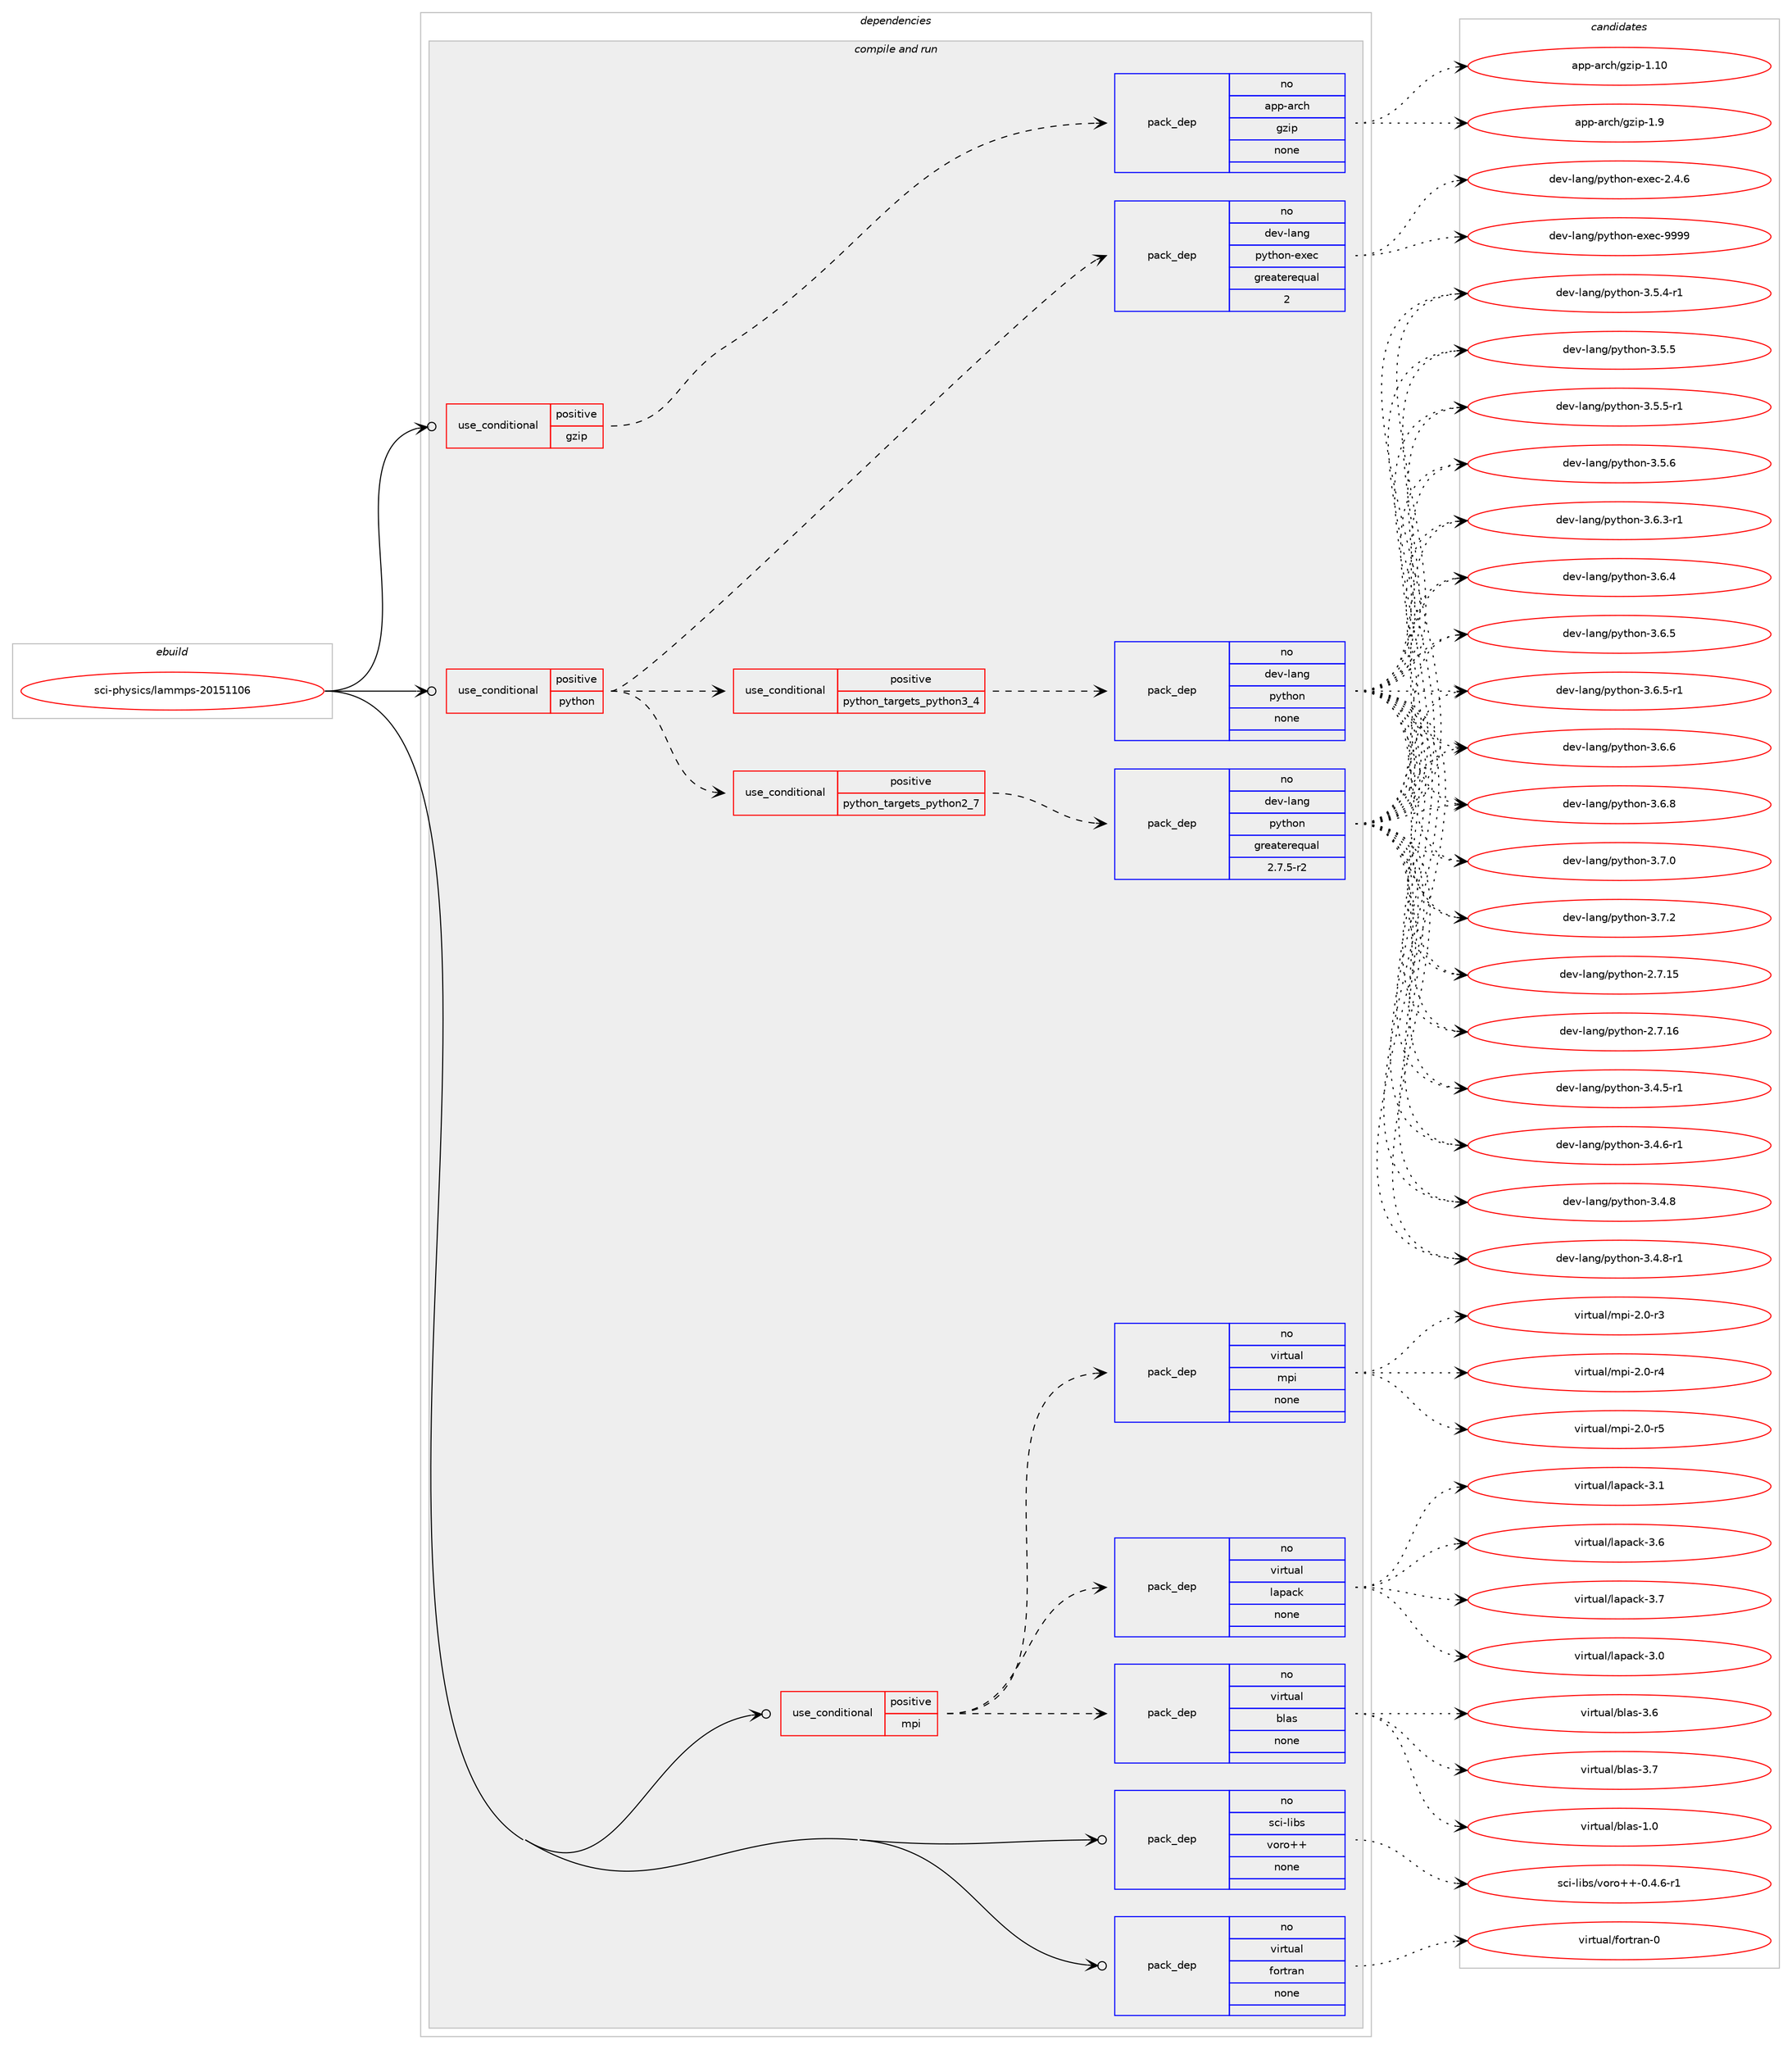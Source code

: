 digraph prolog {

# *************
# Graph options
# *************

newrank=true;
concentrate=true;
compound=true;
graph [rankdir=LR,fontname=Helvetica,fontsize=10,ranksep=1.5];#, ranksep=2.5, nodesep=0.2];
edge  [arrowhead=vee];
node  [fontname=Helvetica,fontsize=10];

# **********
# The ebuild
# **********

subgraph cluster_leftcol {
color=gray;
rank=same;
label=<<i>ebuild</i>>;
id [label="sci-physics/lammps-20151106", color=red, width=4, href="../sci-physics/lammps-20151106.svg"];
}

# ****************
# The dependencies
# ****************

subgraph cluster_midcol {
color=gray;
label=<<i>dependencies</i>>;
subgraph cluster_compile {
fillcolor="#eeeeee";
style=filled;
label=<<i>compile</i>>;
}
subgraph cluster_compileandrun {
fillcolor="#eeeeee";
style=filled;
label=<<i>compile and run</i>>;
subgraph cond454963 {
dependency1700283 [label=<<TABLE BORDER="0" CELLBORDER="1" CELLSPACING="0" CELLPADDING="4"><TR><TD ROWSPAN="3" CELLPADDING="10">use_conditional</TD></TR><TR><TD>positive</TD></TR><TR><TD>gzip</TD></TR></TABLE>>, shape=none, color=red];
subgraph pack1217438 {
dependency1700284 [label=<<TABLE BORDER="0" CELLBORDER="1" CELLSPACING="0" CELLPADDING="4" WIDTH="220"><TR><TD ROWSPAN="6" CELLPADDING="30">pack_dep</TD></TR><TR><TD WIDTH="110">no</TD></TR><TR><TD>app-arch</TD></TR><TR><TD>gzip</TD></TR><TR><TD>none</TD></TR><TR><TD></TD></TR></TABLE>>, shape=none, color=blue];
}
dependency1700283:e -> dependency1700284:w [weight=20,style="dashed",arrowhead="vee"];
}
id:e -> dependency1700283:w [weight=20,style="solid",arrowhead="odotvee"];
subgraph cond454964 {
dependency1700285 [label=<<TABLE BORDER="0" CELLBORDER="1" CELLSPACING="0" CELLPADDING="4"><TR><TD ROWSPAN="3" CELLPADDING="10">use_conditional</TD></TR><TR><TD>positive</TD></TR><TR><TD>mpi</TD></TR></TABLE>>, shape=none, color=red];
subgraph pack1217439 {
dependency1700286 [label=<<TABLE BORDER="0" CELLBORDER="1" CELLSPACING="0" CELLPADDING="4" WIDTH="220"><TR><TD ROWSPAN="6" CELLPADDING="30">pack_dep</TD></TR><TR><TD WIDTH="110">no</TD></TR><TR><TD>virtual</TD></TR><TR><TD>blas</TD></TR><TR><TD>none</TD></TR><TR><TD></TD></TR></TABLE>>, shape=none, color=blue];
}
dependency1700285:e -> dependency1700286:w [weight=20,style="dashed",arrowhead="vee"];
subgraph pack1217440 {
dependency1700287 [label=<<TABLE BORDER="0" CELLBORDER="1" CELLSPACING="0" CELLPADDING="4" WIDTH="220"><TR><TD ROWSPAN="6" CELLPADDING="30">pack_dep</TD></TR><TR><TD WIDTH="110">no</TD></TR><TR><TD>virtual</TD></TR><TR><TD>lapack</TD></TR><TR><TD>none</TD></TR><TR><TD></TD></TR></TABLE>>, shape=none, color=blue];
}
dependency1700285:e -> dependency1700287:w [weight=20,style="dashed",arrowhead="vee"];
subgraph pack1217441 {
dependency1700288 [label=<<TABLE BORDER="0" CELLBORDER="1" CELLSPACING="0" CELLPADDING="4" WIDTH="220"><TR><TD ROWSPAN="6" CELLPADDING="30">pack_dep</TD></TR><TR><TD WIDTH="110">no</TD></TR><TR><TD>virtual</TD></TR><TR><TD>mpi</TD></TR><TR><TD>none</TD></TR><TR><TD></TD></TR></TABLE>>, shape=none, color=blue];
}
dependency1700285:e -> dependency1700288:w [weight=20,style="dashed",arrowhead="vee"];
}
id:e -> dependency1700285:w [weight=20,style="solid",arrowhead="odotvee"];
subgraph cond454965 {
dependency1700289 [label=<<TABLE BORDER="0" CELLBORDER="1" CELLSPACING="0" CELLPADDING="4"><TR><TD ROWSPAN="3" CELLPADDING="10">use_conditional</TD></TR><TR><TD>positive</TD></TR><TR><TD>python</TD></TR></TABLE>>, shape=none, color=red];
subgraph cond454966 {
dependency1700290 [label=<<TABLE BORDER="0" CELLBORDER="1" CELLSPACING="0" CELLPADDING="4"><TR><TD ROWSPAN="3" CELLPADDING="10">use_conditional</TD></TR><TR><TD>positive</TD></TR><TR><TD>python_targets_python2_7</TD></TR></TABLE>>, shape=none, color=red];
subgraph pack1217442 {
dependency1700291 [label=<<TABLE BORDER="0" CELLBORDER="1" CELLSPACING="0" CELLPADDING="4" WIDTH="220"><TR><TD ROWSPAN="6" CELLPADDING="30">pack_dep</TD></TR><TR><TD WIDTH="110">no</TD></TR><TR><TD>dev-lang</TD></TR><TR><TD>python</TD></TR><TR><TD>greaterequal</TD></TR><TR><TD>2.7.5-r2</TD></TR></TABLE>>, shape=none, color=blue];
}
dependency1700290:e -> dependency1700291:w [weight=20,style="dashed",arrowhead="vee"];
}
dependency1700289:e -> dependency1700290:w [weight=20,style="dashed",arrowhead="vee"];
subgraph cond454967 {
dependency1700292 [label=<<TABLE BORDER="0" CELLBORDER="1" CELLSPACING="0" CELLPADDING="4"><TR><TD ROWSPAN="3" CELLPADDING="10">use_conditional</TD></TR><TR><TD>positive</TD></TR><TR><TD>python_targets_python3_4</TD></TR></TABLE>>, shape=none, color=red];
subgraph pack1217443 {
dependency1700293 [label=<<TABLE BORDER="0" CELLBORDER="1" CELLSPACING="0" CELLPADDING="4" WIDTH="220"><TR><TD ROWSPAN="6" CELLPADDING="30">pack_dep</TD></TR><TR><TD WIDTH="110">no</TD></TR><TR><TD>dev-lang</TD></TR><TR><TD>python</TD></TR><TR><TD>none</TD></TR><TR><TD></TD></TR></TABLE>>, shape=none, color=blue];
}
dependency1700292:e -> dependency1700293:w [weight=20,style="dashed",arrowhead="vee"];
}
dependency1700289:e -> dependency1700292:w [weight=20,style="dashed",arrowhead="vee"];
subgraph pack1217444 {
dependency1700294 [label=<<TABLE BORDER="0" CELLBORDER="1" CELLSPACING="0" CELLPADDING="4" WIDTH="220"><TR><TD ROWSPAN="6" CELLPADDING="30">pack_dep</TD></TR><TR><TD WIDTH="110">no</TD></TR><TR><TD>dev-lang</TD></TR><TR><TD>python-exec</TD></TR><TR><TD>greaterequal</TD></TR><TR><TD>2</TD></TR></TABLE>>, shape=none, color=blue];
}
dependency1700289:e -> dependency1700294:w [weight=20,style="dashed",arrowhead="vee"];
}
id:e -> dependency1700289:w [weight=20,style="solid",arrowhead="odotvee"];
subgraph pack1217445 {
dependency1700295 [label=<<TABLE BORDER="0" CELLBORDER="1" CELLSPACING="0" CELLPADDING="4" WIDTH="220"><TR><TD ROWSPAN="6" CELLPADDING="30">pack_dep</TD></TR><TR><TD WIDTH="110">no</TD></TR><TR><TD>sci-libs</TD></TR><TR><TD>voro++</TD></TR><TR><TD>none</TD></TR><TR><TD></TD></TR></TABLE>>, shape=none, color=blue];
}
id:e -> dependency1700295:w [weight=20,style="solid",arrowhead="odotvee"];
subgraph pack1217446 {
dependency1700296 [label=<<TABLE BORDER="0" CELLBORDER="1" CELLSPACING="0" CELLPADDING="4" WIDTH="220"><TR><TD ROWSPAN="6" CELLPADDING="30">pack_dep</TD></TR><TR><TD WIDTH="110">no</TD></TR><TR><TD>virtual</TD></TR><TR><TD>fortran</TD></TR><TR><TD>none</TD></TR><TR><TD></TD></TR></TABLE>>, shape=none, color=blue];
}
id:e -> dependency1700296:w [weight=20,style="solid",arrowhead="odotvee"];
}
subgraph cluster_run {
fillcolor="#eeeeee";
style=filled;
label=<<i>run</i>>;
}
}

# **************
# The candidates
# **************

subgraph cluster_choices {
rank=same;
color=gray;
label=<<i>candidates</i>>;

subgraph choice1217438 {
color=black;
nodesep=1;
choice97112112459711499104471031221051124549464948 [label="app-arch/gzip-1.10", color=red, width=4,href="../app-arch/gzip-1.10.svg"];
choice971121124597114991044710312210511245494657 [label="app-arch/gzip-1.9", color=red, width=4,href="../app-arch/gzip-1.9.svg"];
dependency1700284:e -> choice97112112459711499104471031221051124549464948:w [style=dotted,weight="100"];
dependency1700284:e -> choice971121124597114991044710312210511245494657:w [style=dotted,weight="100"];
}
subgraph choice1217439 {
color=black;
nodesep=1;
choice1181051141161179710847981089711545494648 [label="virtual/blas-1.0", color=red, width=4,href="../virtual/blas-1.0.svg"];
choice1181051141161179710847981089711545514654 [label="virtual/blas-3.6", color=red, width=4,href="../virtual/blas-3.6.svg"];
choice1181051141161179710847981089711545514655 [label="virtual/blas-3.7", color=red, width=4,href="../virtual/blas-3.7.svg"];
dependency1700286:e -> choice1181051141161179710847981089711545494648:w [style=dotted,weight="100"];
dependency1700286:e -> choice1181051141161179710847981089711545514654:w [style=dotted,weight="100"];
dependency1700286:e -> choice1181051141161179710847981089711545514655:w [style=dotted,weight="100"];
}
subgraph choice1217440 {
color=black;
nodesep=1;
choice118105114116117971084710897112979910745514648 [label="virtual/lapack-3.0", color=red, width=4,href="../virtual/lapack-3.0.svg"];
choice118105114116117971084710897112979910745514649 [label="virtual/lapack-3.1", color=red, width=4,href="../virtual/lapack-3.1.svg"];
choice118105114116117971084710897112979910745514654 [label="virtual/lapack-3.6", color=red, width=4,href="../virtual/lapack-3.6.svg"];
choice118105114116117971084710897112979910745514655 [label="virtual/lapack-3.7", color=red, width=4,href="../virtual/lapack-3.7.svg"];
dependency1700287:e -> choice118105114116117971084710897112979910745514648:w [style=dotted,weight="100"];
dependency1700287:e -> choice118105114116117971084710897112979910745514649:w [style=dotted,weight="100"];
dependency1700287:e -> choice118105114116117971084710897112979910745514654:w [style=dotted,weight="100"];
dependency1700287:e -> choice118105114116117971084710897112979910745514655:w [style=dotted,weight="100"];
}
subgraph choice1217441 {
color=black;
nodesep=1;
choice1181051141161179710847109112105455046484511451 [label="virtual/mpi-2.0-r3", color=red, width=4,href="../virtual/mpi-2.0-r3.svg"];
choice1181051141161179710847109112105455046484511452 [label="virtual/mpi-2.0-r4", color=red, width=4,href="../virtual/mpi-2.0-r4.svg"];
choice1181051141161179710847109112105455046484511453 [label="virtual/mpi-2.0-r5", color=red, width=4,href="../virtual/mpi-2.0-r5.svg"];
dependency1700288:e -> choice1181051141161179710847109112105455046484511451:w [style=dotted,weight="100"];
dependency1700288:e -> choice1181051141161179710847109112105455046484511452:w [style=dotted,weight="100"];
dependency1700288:e -> choice1181051141161179710847109112105455046484511453:w [style=dotted,weight="100"];
}
subgraph choice1217442 {
color=black;
nodesep=1;
choice10010111845108971101034711212111610411111045504655464953 [label="dev-lang/python-2.7.15", color=red, width=4,href="../dev-lang/python-2.7.15.svg"];
choice10010111845108971101034711212111610411111045504655464954 [label="dev-lang/python-2.7.16", color=red, width=4,href="../dev-lang/python-2.7.16.svg"];
choice1001011184510897110103471121211161041111104551465246534511449 [label="dev-lang/python-3.4.5-r1", color=red, width=4,href="../dev-lang/python-3.4.5-r1.svg"];
choice1001011184510897110103471121211161041111104551465246544511449 [label="dev-lang/python-3.4.6-r1", color=red, width=4,href="../dev-lang/python-3.4.6-r1.svg"];
choice100101118451089711010347112121116104111110455146524656 [label="dev-lang/python-3.4.8", color=red, width=4,href="../dev-lang/python-3.4.8.svg"];
choice1001011184510897110103471121211161041111104551465246564511449 [label="dev-lang/python-3.4.8-r1", color=red, width=4,href="../dev-lang/python-3.4.8-r1.svg"];
choice1001011184510897110103471121211161041111104551465346524511449 [label="dev-lang/python-3.5.4-r1", color=red, width=4,href="../dev-lang/python-3.5.4-r1.svg"];
choice100101118451089711010347112121116104111110455146534653 [label="dev-lang/python-3.5.5", color=red, width=4,href="../dev-lang/python-3.5.5.svg"];
choice1001011184510897110103471121211161041111104551465346534511449 [label="dev-lang/python-3.5.5-r1", color=red, width=4,href="../dev-lang/python-3.5.5-r1.svg"];
choice100101118451089711010347112121116104111110455146534654 [label="dev-lang/python-3.5.6", color=red, width=4,href="../dev-lang/python-3.5.6.svg"];
choice1001011184510897110103471121211161041111104551465446514511449 [label="dev-lang/python-3.6.3-r1", color=red, width=4,href="../dev-lang/python-3.6.3-r1.svg"];
choice100101118451089711010347112121116104111110455146544652 [label="dev-lang/python-3.6.4", color=red, width=4,href="../dev-lang/python-3.6.4.svg"];
choice100101118451089711010347112121116104111110455146544653 [label="dev-lang/python-3.6.5", color=red, width=4,href="../dev-lang/python-3.6.5.svg"];
choice1001011184510897110103471121211161041111104551465446534511449 [label="dev-lang/python-3.6.5-r1", color=red, width=4,href="../dev-lang/python-3.6.5-r1.svg"];
choice100101118451089711010347112121116104111110455146544654 [label="dev-lang/python-3.6.6", color=red, width=4,href="../dev-lang/python-3.6.6.svg"];
choice100101118451089711010347112121116104111110455146544656 [label="dev-lang/python-3.6.8", color=red, width=4,href="../dev-lang/python-3.6.8.svg"];
choice100101118451089711010347112121116104111110455146554648 [label="dev-lang/python-3.7.0", color=red, width=4,href="../dev-lang/python-3.7.0.svg"];
choice100101118451089711010347112121116104111110455146554650 [label="dev-lang/python-3.7.2", color=red, width=4,href="../dev-lang/python-3.7.2.svg"];
dependency1700291:e -> choice10010111845108971101034711212111610411111045504655464953:w [style=dotted,weight="100"];
dependency1700291:e -> choice10010111845108971101034711212111610411111045504655464954:w [style=dotted,weight="100"];
dependency1700291:e -> choice1001011184510897110103471121211161041111104551465246534511449:w [style=dotted,weight="100"];
dependency1700291:e -> choice1001011184510897110103471121211161041111104551465246544511449:w [style=dotted,weight="100"];
dependency1700291:e -> choice100101118451089711010347112121116104111110455146524656:w [style=dotted,weight="100"];
dependency1700291:e -> choice1001011184510897110103471121211161041111104551465246564511449:w [style=dotted,weight="100"];
dependency1700291:e -> choice1001011184510897110103471121211161041111104551465346524511449:w [style=dotted,weight="100"];
dependency1700291:e -> choice100101118451089711010347112121116104111110455146534653:w [style=dotted,weight="100"];
dependency1700291:e -> choice1001011184510897110103471121211161041111104551465346534511449:w [style=dotted,weight="100"];
dependency1700291:e -> choice100101118451089711010347112121116104111110455146534654:w [style=dotted,weight="100"];
dependency1700291:e -> choice1001011184510897110103471121211161041111104551465446514511449:w [style=dotted,weight="100"];
dependency1700291:e -> choice100101118451089711010347112121116104111110455146544652:w [style=dotted,weight="100"];
dependency1700291:e -> choice100101118451089711010347112121116104111110455146544653:w [style=dotted,weight="100"];
dependency1700291:e -> choice1001011184510897110103471121211161041111104551465446534511449:w [style=dotted,weight="100"];
dependency1700291:e -> choice100101118451089711010347112121116104111110455146544654:w [style=dotted,weight="100"];
dependency1700291:e -> choice100101118451089711010347112121116104111110455146544656:w [style=dotted,weight="100"];
dependency1700291:e -> choice100101118451089711010347112121116104111110455146554648:w [style=dotted,weight="100"];
dependency1700291:e -> choice100101118451089711010347112121116104111110455146554650:w [style=dotted,weight="100"];
}
subgraph choice1217443 {
color=black;
nodesep=1;
choice10010111845108971101034711212111610411111045504655464953 [label="dev-lang/python-2.7.15", color=red, width=4,href="../dev-lang/python-2.7.15.svg"];
choice10010111845108971101034711212111610411111045504655464954 [label="dev-lang/python-2.7.16", color=red, width=4,href="../dev-lang/python-2.7.16.svg"];
choice1001011184510897110103471121211161041111104551465246534511449 [label="dev-lang/python-3.4.5-r1", color=red, width=4,href="../dev-lang/python-3.4.5-r1.svg"];
choice1001011184510897110103471121211161041111104551465246544511449 [label="dev-lang/python-3.4.6-r1", color=red, width=4,href="../dev-lang/python-3.4.6-r1.svg"];
choice100101118451089711010347112121116104111110455146524656 [label="dev-lang/python-3.4.8", color=red, width=4,href="../dev-lang/python-3.4.8.svg"];
choice1001011184510897110103471121211161041111104551465246564511449 [label="dev-lang/python-3.4.8-r1", color=red, width=4,href="../dev-lang/python-3.4.8-r1.svg"];
choice1001011184510897110103471121211161041111104551465346524511449 [label="dev-lang/python-3.5.4-r1", color=red, width=4,href="../dev-lang/python-3.5.4-r1.svg"];
choice100101118451089711010347112121116104111110455146534653 [label="dev-lang/python-3.5.5", color=red, width=4,href="../dev-lang/python-3.5.5.svg"];
choice1001011184510897110103471121211161041111104551465346534511449 [label="dev-lang/python-3.5.5-r1", color=red, width=4,href="../dev-lang/python-3.5.5-r1.svg"];
choice100101118451089711010347112121116104111110455146534654 [label="dev-lang/python-3.5.6", color=red, width=4,href="../dev-lang/python-3.5.6.svg"];
choice1001011184510897110103471121211161041111104551465446514511449 [label="dev-lang/python-3.6.3-r1", color=red, width=4,href="../dev-lang/python-3.6.3-r1.svg"];
choice100101118451089711010347112121116104111110455146544652 [label="dev-lang/python-3.6.4", color=red, width=4,href="../dev-lang/python-3.6.4.svg"];
choice100101118451089711010347112121116104111110455146544653 [label="dev-lang/python-3.6.5", color=red, width=4,href="../dev-lang/python-3.6.5.svg"];
choice1001011184510897110103471121211161041111104551465446534511449 [label="dev-lang/python-3.6.5-r1", color=red, width=4,href="../dev-lang/python-3.6.5-r1.svg"];
choice100101118451089711010347112121116104111110455146544654 [label="dev-lang/python-3.6.6", color=red, width=4,href="../dev-lang/python-3.6.6.svg"];
choice100101118451089711010347112121116104111110455146544656 [label="dev-lang/python-3.6.8", color=red, width=4,href="../dev-lang/python-3.6.8.svg"];
choice100101118451089711010347112121116104111110455146554648 [label="dev-lang/python-3.7.0", color=red, width=4,href="../dev-lang/python-3.7.0.svg"];
choice100101118451089711010347112121116104111110455146554650 [label="dev-lang/python-3.7.2", color=red, width=4,href="../dev-lang/python-3.7.2.svg"];
dependency1700293:e -> choice10010111845108971101034711212111610411111045504655464953:w [style=dotted,weight="100"];
dependency1700293:e -> choice10010111845108971101034711212111610411111045504655464954:w [style=dotted,weight="100"];
dependency1700293:e -> choice1001011184510897110103471121211161041111104551465246534511449:w [style=dotted,weight="100"];
dependency1700293:e -> choice1001011184510897110103471121211161041111104551465246544511449:w [style=dotted,weight="100"];
dependency1700293:e -> choice100101118451089711010347112121116104111110455146524656:w [style=dotted,weight="100"];
dependency1700293:e -> choice1001011184510897110103471121211161041111104551465246564511449:w [style=dotted,weight="100"];
dependency1700293:e -> choice1001011184510897110103471121211161041111104551465346524511449:w [style=dotted,weight="100"];
dependency1700293:e -> choice100101118451089711010347112121116104111110455146534653:w [style=dotted,weight="100"];
dependency1700293:e -> choice1001011184510897110103471121211161041111104551465346534511449:w [style=dotted,weight="100"];
dependency1700293:e -> choice100101118451089711010347112121116104111110455146534654:w [style=dotted,weight="100"];
dependency1700293:e -> choice1001011184510897110103471121211161041111104551465446514511449:w [style=dotted,weight="100"];
dependency1700293:e -> choice100101118451089711010347112121116104111110455146544652:w [style=dotted,weight="100"];
dependency1700293:e -> choice100101118451089711010347112121116104111110455146544653:w [style=dotted,weight="100"];
dependency1700293:e -> choice1001011184510897110103471121211161041111104551465446534511449:w [style=dotted,weight="100"];
dependency1700293:e -> choice100101118451089711010347112121116104111110455146544654:w [style=dotted,weight="100"];
dependency1700293:e -> choice100101118451089711010347112121116104111110455146544656:w [style=dotted,weight="100"];
dependency1700293:e -> choice100101118451089711010347112121116104111110455146554648:w [style=dotted,weight="100"];
dependency1700293:e -> choice100101118451089711010347112121116104111110455146554650:w [style=dotted,weight="100"];
}
subgraph choice1217444 {
color=black;
nodesep=1;
choice1001011184510897110103471121211161041111104510112010199455046524654 [label="dev-lang/python-exec-2.4.6", color=red, width=4,href="../dev-lang/python-exec-2.4.6.svg"];
choice10010111845108971101034711212111610411111045101120101994557575757 [label="dev-lang/python-exec-9999", color=red, width=4,href="../dev-lang/python-exec-9999.svg"];
dependency1700294:e -> choice1001011184510897110103471121211161041111104510112010199455046524654:w [style=dotted,weight="100"];
dependency1700294:e -> choice10010111845108971101034711212111610411111045101120101994557575757:w [style=dotted,weight="100"];
}
subgraph choice1217445 {
color=black;
nodesep=1;
choice1159910545108105981154711811111411143434548465246544511449 [label="sci-libs/voro++-0.4.6-r1", color=red, width=4,href="../sci-libs/voro++-0.4.6-r1.svg"];
dependency1700295:e -> choice1159910545108105981154711811111411143434548465246544511449:w [style=dotted,weight="100"];
}
subgraph choice1217446 {
color=black;
nodesep=1;
choice1181051141161179710847102111114116114971104548 [label="virtual/fortran-0", color=red, width=4,href="../virtual/fortran-0.svg"];
dependency1700296:e -> choice1181051141161179710847102111114116114971104548:w [style=dotted,weight="100"];
}
}

}
